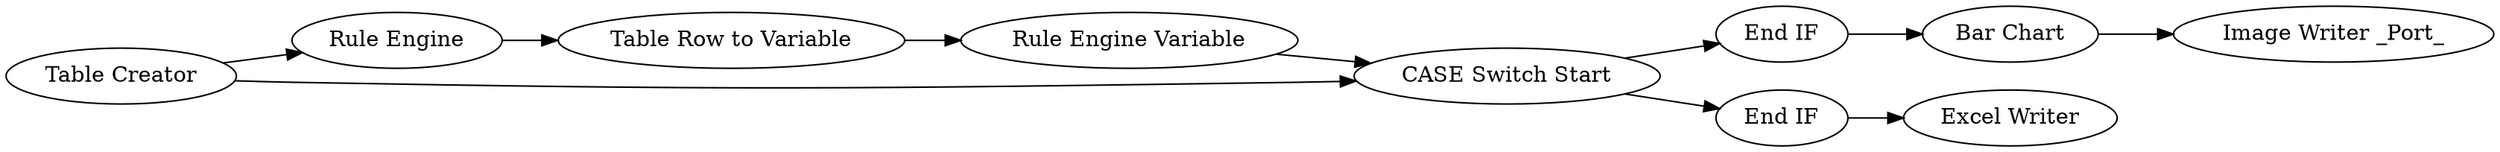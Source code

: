 digraph {
	5 -> 17
	16 -> 13
	15 -> 16
	1 -> 15
	18 -> 4
	5 -> 1
	17 -> 18
	4 -> 1
	1 -> 14
	14 -> 9
	5 [label="Table Creator"]
	16 [label="Bar Chart"]
	13 [label="Image Writer _Port_"]
	1 [label="CASE Switch Start"]
	9 [label="Excel Writer"]
	4 [label="Rule Engine Variable"]
	18 [label="Table Row to Variable"]
	15 [label="End IF"]
	14 [label="End IF"]
	17 [label="Rule Engine"]
	rankdir=LR
}
